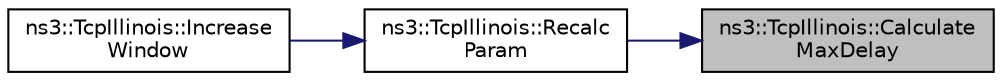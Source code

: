 digraph "ns3::TcpIllinois::CalculateMaxDelay"
{
 // LATEX_PDF_SIZE
  edge [fontname="Helvetica",fontsize="10",labelfontname="Helvetica",labelfontsize="10"];
  node [fontname="Helvetica",fontsize="10",shape=record];
  rankdir="RL";
  Node1 [label="ns3::TcpIllinois::Calculate\lMaxDelay",height=0.2,width=0.4,color="black", fillcolor="grey75", style="filled", fontcolor="black",tooltip="Calculate maximum queueing delay."];
  Node1 -> Node2 [dir="back",color="midnightblue",fontsize="10",style="solid",fontname="Helvetica"];
  Node2 [label="ns3::TcpIllinois::Recalc\lParam",height=0.2,width=0.4,color="black", fillcolor="white", style="filled",URL="$classns3_1_1_tcp_illinois.html#a15c2ea39f742b9cb8ae4fe4723059837",tooltip="Recalculate alpha and beta every RTT."];
  Node2 -> Node3 [dir="back",color="midnightblue",fontsize="10",style="solid",fontname="Helvetica"];
  Node3 [label="ns3::TcpIllinois::Increase\lWindow",height=0.2,width=0.4,color="black", fillcolor="white", style="filled",URL="$classns3_1_1_tcp_illinois.html#aed96b4a9fcf68ca3c290e4e7114d13c7",tooltip="Adjust cwnd following Illinois congestion avoidance algorithm."];
}
